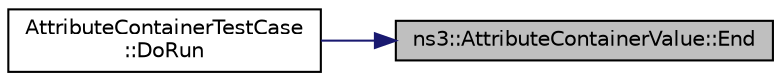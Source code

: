 digraph "ns3::AttributeContainerValue::End"
{
 // LATEX_PDF_SIZE
  edge [fontname="Helvetica",fontsize="10",labelfontname="Helvetica",labelfontsize="10"];
  node [fontname="Helvetica",fontsize="10",shape=record];
  rankdir="RL";
  Node1 [label="ns3::AttributeContainerValue::End",height=0.2,width=0.4,color="black", fillcolor="grey75", style="filled", fontcolor="black",tooltip="NS3-style ending of container."];
  Node1 -> Node2 [dir="back",color="midnightblue",fontsize="10",style="solid",fontname="Helvetica"];
  Node2 [label="AttributeContainerTestCase\l::DoRun",height=0.2,width=0.4,color="black", fillcolor="white", style="filled",URL="$class_attribute_container_test_case.html#ace990324ee08e56c9f33c5baaa8a0b0e",tooltip="Implementation to actually run this TestCase."];
}
